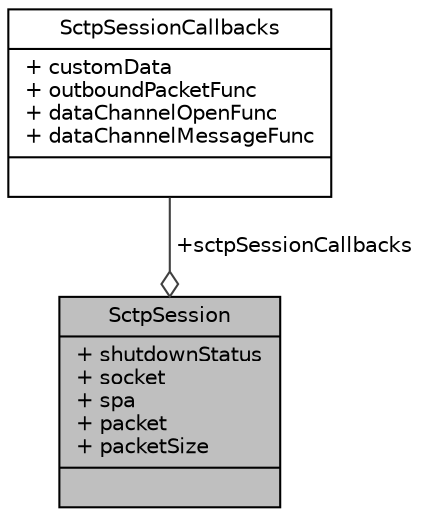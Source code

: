 digraph "SctpSession"
{
 // LATEX_PDF_SIZE
  edge [fontname="Helvetica",fontsize="10",labelfontname="Helvetica",labelfontsize="10"];
  node [fontname="Helvetica",fontsize="10",shape=record];
  Node1 [label="{SctpSession\n|+ shutdownStatus\l+ socket\l+ spa\l+ packet\l+ packetSize\l|}",height=0.2,width=0.4,color="black", fillcolor="grey75", style="filled", fontcolor="black",tooltip=" "];
  Node2 -> Node1 [color="grey25",fontsize="10",style="solid",label=" +sctpSessionCallbacks" ,arrowhead="odiamond",fontname="Helvetica"];
  Node2 [label="{SctpSessionCallbacks\n|+ customData\l+ outboundPacketFunc\l+ dataChannelOpenFunc\l+ dataChannelMessageFunc\l|}",height=0.2,width=0.4,color="black", fillcolor="white", style="filled",URL="$structSctpSessionCallbacks.html",tooltip=" "];
}
